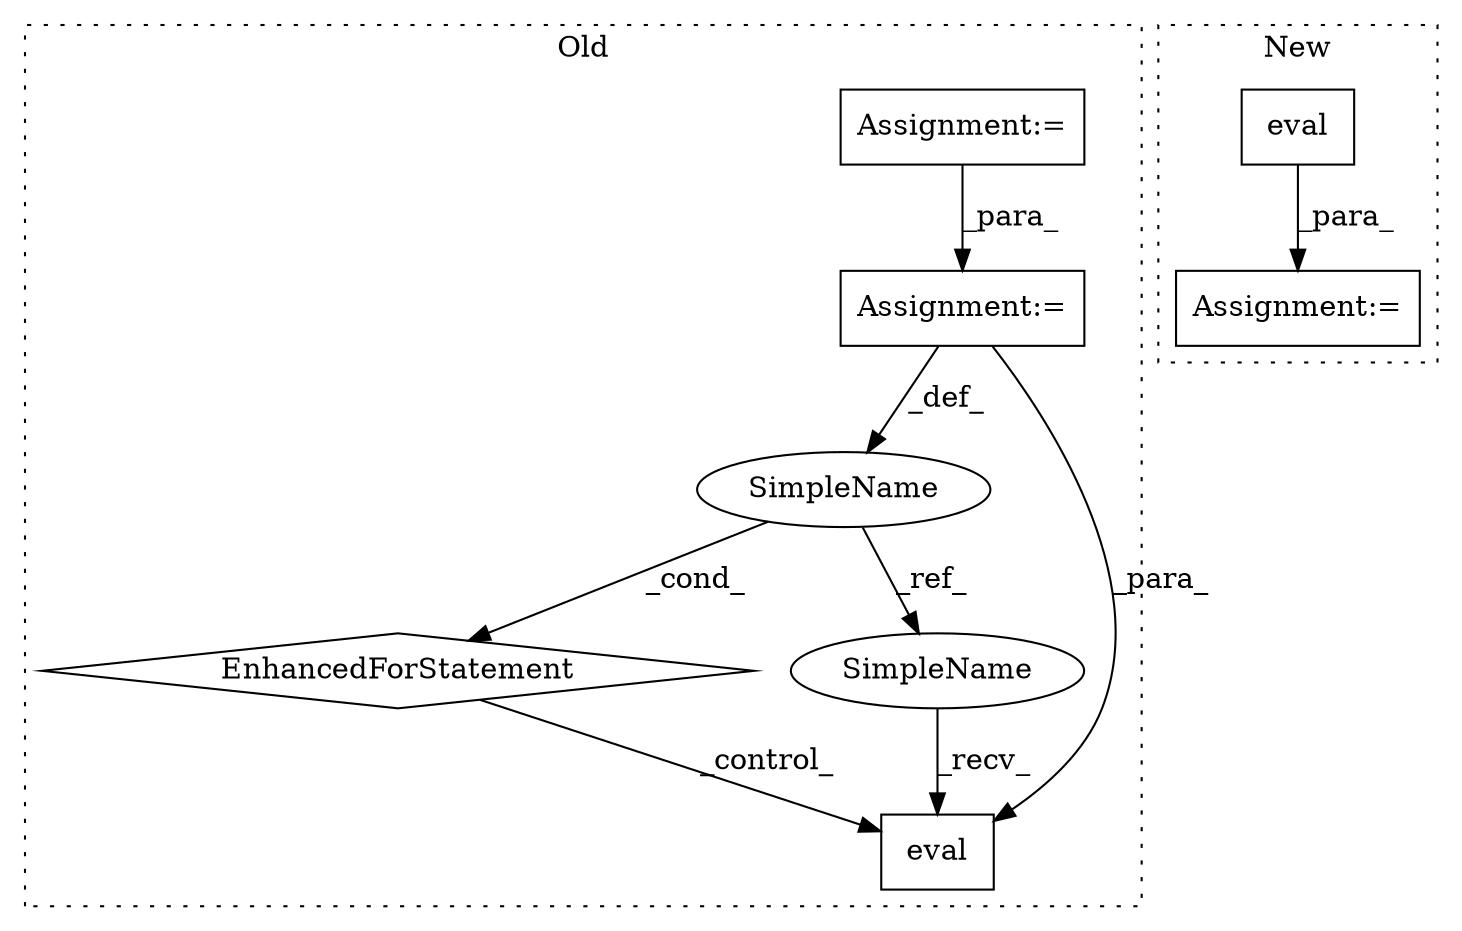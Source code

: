 digraph G {
subgraph cluster0 {
1 [label="EnhancedForStatement" a="70" s="2177,2289" l="73,2" shape="diamond"];
3 [label="Assignment:=" a="7" s="2177,2289" l="73,2" shape="box"];
5 [label="SimpleName" a="42" s="2254" l="1" shape="ellipse"];
6 [label="eval" a="32" s="2315,2339" l="5,1" shape="box"];
7 [label="Assignment:=" a="7" s="1933" l="28" shape="box"];
8 [label="SimpleName" a="42" s="2313" l="1" shape="ellipse"];
label = "Old";
style="dotted";
}
subgraph cluster1 {
2 [label="eval" a="32" s="3225,3279" l="5,1" shape="box"];
4 [label="Assignment:=" a="7" s="3419,3557" l="68,2" shape="box"];
label = "New";
style="dotted";
}
1 -> 6 [label="_control_"];
2 -> 4 [label="_para_"];
3 -> 5 [label="_def_"];
3 -> 6 [label="_para_"];
5 -> 8 [label="_ref_"];
5 -> 1 [label="_cond_"];
7 -> 3 [label="_para_"];
8 -> 6 [label="_recv_"];
}